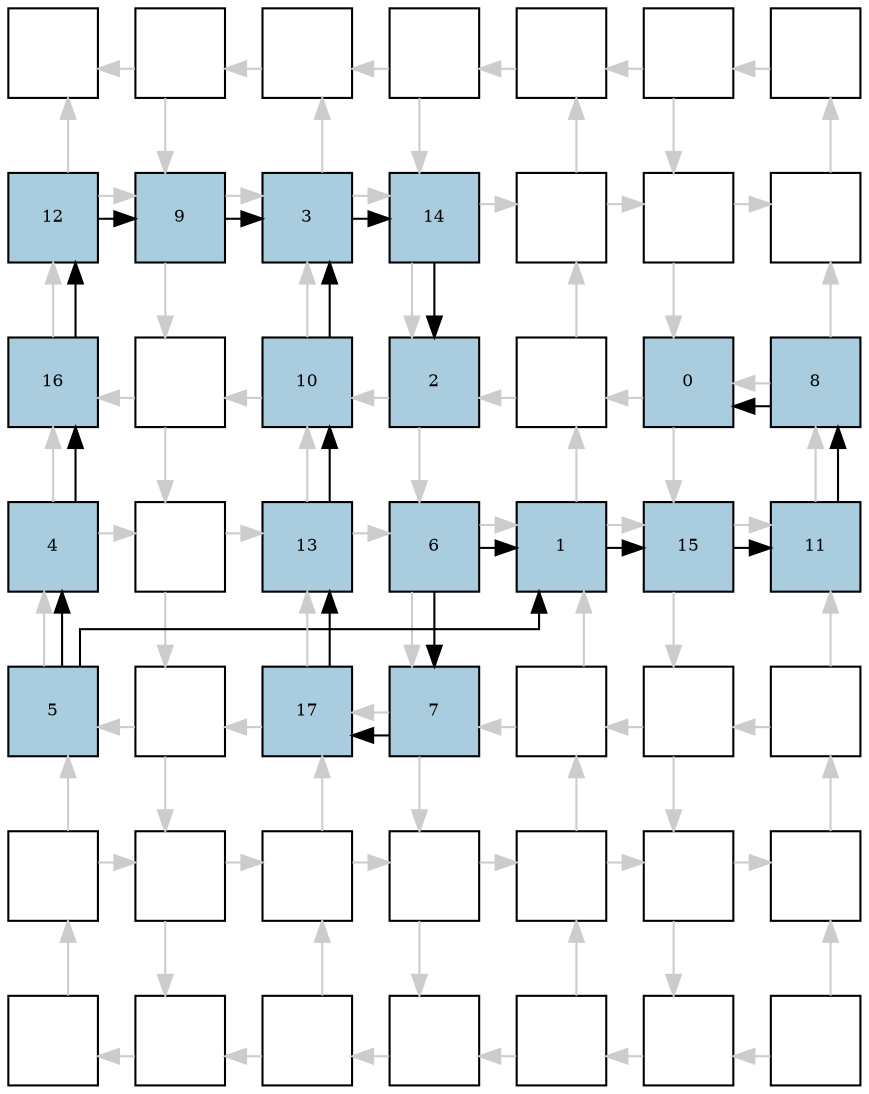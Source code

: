digraph layout{
rankdir=TB; 

splines=ortho; 

node [style=filled shape=square fixedsize=true width=0.6];
0[label="", fontsize=8, fillcolor="#ffffff"];
1[label="", fontsize=8, fillcolor="#ffffff"];
2[label="", fontsize=8, fillcolor="#ffffff"];
3[label="", fontsize=8, fillcolor="#ffffff"];
4[label="", fontsize=8, fillcolor="#ffffff"];
5[label="", fontsize=8, fillcolor="#ffffff"];
6[label="", fontsize=8, fillcolor="#ffffff"];
7[label="12", fontsize=8, fillcolor="#a9ccde"];
8[label="9", fontsize=8, fillcolor="#a9ccde"];
9[label="3", fontsize=8, fillcolor="#a9ccde"];
10[label="14", fontsize=8, fillcolor="#a9ccde"];
11[label="", fontsize=8, fillcolor="#ffffff"];
12[label="", fontsize=8, fillcolor="#ffffff"];
13[label="", fontsize=8, fillcolor="#ffffff"];
14[label="16", fontsize=8, fillcolor="#a9ccde"];
15[label="", fontsize=8, fillcolor="#ffffff"];
16[label="10", fontsize=8, fillcolor="#a9ccde"];
17[label="2", fontsize=8, fillcolor="#a9ccde"];
18[label="", fontsize=8, fillcolor="#ffffff"];
19[label="0", fontsize=8, fillcolor="#a9ccde"];
20[label="8", fontsize=8, fillcolor="#a9ccde"];
21[label="4", fontsize=8, fillcolor="#a9ccde"];
22[label="", fontsize=8, fillcolor="#ffffff"];
23[label="13", fontsize=8, fillcolor="#a9ccde"];
24[label="6", fontsize=8, fillcolor="#a9ccde"];
25[label="1", fontsize=8, fillcolor="#a9ccde"];
26[label="15", fontsize=8, fillcolor="#a9ccde"];
27[label="11", fontsize=8, fillcolor="#a9ccde"];
28[label="5", fontsize=8, fillcolor="#a9ccde"];
29[label="", fontsize=8, fillcolor="#ffffff"];
30[label="17", fontsize=8, fillcolor="#a9ccde"];
31[label="7", fontsize=8, fillcolor="#a9ccde"];
32[label="", fontsize=8, fillcolor="#ffffff"];
33[label="", fontsize=8, fillcolor="#ffffff"];
34[label="", fontsize=8, fillcolor="#ffffff"];
35[label="", fontsize=8, fillcolor="#ffffff"];
36[label="", fontsize=8, fillcolor="#ffffff"];
37[label="", fontsize=8, fillcolor="#ffffff"];
38[label="", fontsize=8, fillcolor="#ffffff"];
39[label="", fontsize=8, fillcolor="#ffffff"];
40[label="", fontsize=8, fillcolor="#ffffff"];
41[label="", fontsize=8, fillcolor="#ffffff"];
42[label="", fontsize=8, fillcolor="#ffffff"];
43[label="", fontsize=8, fillcolor="#ffffff"];
44[label="", fontsize=8, fillcolor="#ffffff"];
45[label="", fontsize=8, fillcolor="#ffffff"];
46[label="", fontsize=8, fillcolor="#ffffff"];
47[label="", fontsize=8, fillcolor="#ffffff"];
48[label="", fontsize=8, fillcolor="#ffffff"];
edge [constraint=false, style=vis];
1 -> 0 [color="#cccccc"];
1 -> 8 [color="#cccccc"];
2 -> 1 [color="#cccccc"];
3 -> 2 [color="#cccccc"];
3 -> 10 [color="#cccccc"];
4 -> 3 [color="#cccccc"];
5 -> 4 [color="#cccccc"];
5 -> 12 [color="#cccccc"];
6 -> 5 [color="#cccccc"];
7 -> 8 [color="#cccccc"];
7 -> 0 [color="#cccccc"];
8 -> 15 [color="#cccccc"];
8 -> 9 [color="#cccccc"];
9 -> 10 [color="#cccccc"];
9 -> 2 [color="#cccccc"];
10 -> 17 [color="#cccccc"];
10 -> 11 [color="#cccccc"];
11 -> 12 [color="#cccccc"];
11 -> 4 [color="#cccccc"];
12 -> 19 [color="#cccccc"];
12 -> 13 [color="#cccccc"];
13 -> 6 [color="#cccccc"];
14 -> 7 [color="#cccccc"];
15 -> 14 [color="#cccccc"];
15 -> 22 [color="#cccccc"];
16 -> 9 [color="#cccccc"];
16 -> 15 [color="#cccccc"];
17 -> 16 [color="#cccccc"];
17 -> 24 [color="#cccccc"];
18 -> 11 [color="#cccccc"];
18 -> 17 [color="#cccccc"];
19 -> 18 [color="#cccccc"];
19 -> 26 [color="#cccccc"];
20 -> 13 [color="#cccccc"];
20 -> 19 [color="#cccccc"];
21 -> 22 [color="#cccccc"];
21 -> 14 [color="#cccccc"];
22 -> 29 [color="#cccccc"];
22 -> 23 [color="#cccccc"];
23 -> 24 [color="#cccccc"];
23 -> 16 [color="#cccccc"];
24 -> 31 [color="#cccccc"];
24 -> 25 [color="#cccccc"];
25 -> 26 [color="#cccccc"];
25 -> 18 [color="#cccccc"];
26 -> 33 [color="#cccccc"];
26 -> 27 [color="#cccccc"];
27 -> 20 [color="#cccccc"];
28 -> 21 [color="#cccccc"];
29 -> 28 [color="#cccccc"];
29 -> 36 [color="#cccccc"];
30 -> 23 [color="#cccccc"];
30 -> 29 [color="#cccccc"];
31 -> 30 [color="#cccccc"];
31 -> 38 [color="#cccccc"];
32 -> 25 [color="#cccccc"];
32 -> 31 [color="#cccccc"];
33 -> 32 [color="#cccccc"];
33 -> 40 [color="#cccccc"];
34 -> 27 [color="#cccccc"];
34 -> 33 [color="#cccccc"];
35 -> 36 [color="#cccccc"];
35 -> 28 [color="#cccccc"];
36 -> 43 [color="#cccccc"];
36 -> 37 [color="#cccccc"];
37 -> 38 [color="#cccccc"];
37 -> 30 [color="#cccccc"];
38 -> 45 [color="#cccccc"];
38 -> 39 [color="#cccccc"];
39 -> 40 [color="#cccccc"];
39 -> 32 [color="#cccccc"];
40 -> 47 [color="#cccccc"];
40 -> 41 [color="#cccccc"];
41 -> 34 [color="#cccccc"];
42 -> 35 [color="#cccccc"];
43 -> 42 [color="#cccccc"];
44 -> 37 [color="#cccccc"];
44 -> 43 [color="#cccccc"];
45 -> 44 [color="#cccccc"];
46 -> 39 [color="#cccccc"];
46 -> 45 [color="#cccccc"];
47 -> 46 [color="#cccccc"];
48 -> 41 [color="#cccccc"];
48 -> 47 [color="#cccccc"];
25 -> 26;
26 -> 27;
27 -> 20;
20 -> 19;
9 -> 10;
10 -> 17;
28 -> 21;
24 -> 25;
28 -> 25;
21 -> 14;
14 -> 7;
7 -> 8;
8 -> 9;
24 -> 31;
31 -> 30;
30 -> 23;
23 -> 16;
16 -> 9;
edge [constraint=true, style=invis];
0 -> 7 -> 14 -> 21 -> 28 -> 35 -> 42;
1 -> 8 -> 15 -> 22 -> 29 -> 36 -> 43;
2 -> 9 -> 16 -> 23 -> 30 -> 37 -> 44;
3 -> 10 -> 17 -> 24 -> 31 -> 38 -> 45;
4 -> 11 -> 18 -> 25 -> 32 -> 39 -> 46;
5 -> 12 -> 19 -> 26 -> 33 -> 40 -> 47;
6 -> 13 -> 20 -> 27 -> 34 -> 41 -> 48;
rank = same { 0 -> 1 -> 2 -> 3 -> 4 -> 5 -> 6;};
rank = same { 7 -> 8 -> 9 -> 10 -> 11 -> 12 -> 13;};
rank = same { 14 -> 15 -> 16 -> 17 -> 18 -> 19 -> 20;};
rank = same { 21 -> 22 -> 23 -> 24 -> 25 -> 26 -> 27;};
rank = same { 28 -> 29 -> 30 -> 31 -> 32 -> 33 -> 34;};
rank = same { 35 -> 36 -> 37 -> 38 -> 39 -> 40 -> 41;};
rank = same { 42 -> 43 -> 44 -> 45 -> 46 -> 47 -> 48;};
}
